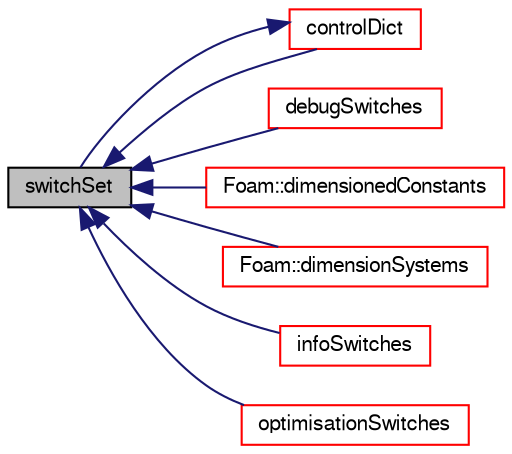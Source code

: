 digraph "switchSet"
{
  bgcolor="transparent";
  edge [fontname="FreeSans",fontsize="10",labelfontname="FreeSans",labelfontsize="10"];
  node [fontname="FreeSans",fontsize="10",shape=record];
  rankdir="LR";
  Node2610 [label="switchSet",height=0.2,width=0.4,color="black", fillcolor="grey75", style="filled", fontcolor="black"];
  Node2610 -> Node2611 [dir="back",color="midnightblue",fontsize="10",style="solid",fontname="FreeSans"];
  Node2611 [label="controlDict",height=0.2,width=0.4,color="red",URL="$a21163.html#a99ec32314c649e103ec5b70effea2d96",tooltip="The central control dictionary. "];
  Node2611 -> Node2610 [dir="back",color="midnightblue",fontsize="10",style="solid",fontname="FreeSans"];
  Node2610 -> Node2622 [dir="back",color="midnightblue",fontsize="10",style="solid",fontname="FreeSans"];
  Node2622 [label="debugSwitches",height=0.2,width=0.4,color="red",URL="$a21163.html#ae2433dfbd6f48fe155756f10df21df61",tooltip="The DebugSwitches sub-dictionary in the central controlDict. "];
  Node2610 -> Node2624 [dir="back",color="midnightblue",fontsize="10",style="solid",fontname="FreeSans"];
  Node2624 [label="Foam::dimensionedConstants",height=0.2,width=0.4,color="red",URL="$a21124.html#ac102b63ae781cfc594a265de42eced84"];
  Node2610 -> Node4642 [dir="back",color="midnightblue",fontsize="10",style="solid",fontname="FreeSans"];
  Node4642 [label="Foam::dimensionSystems",height=0.2,width=0.4,color="red",URL="$a21124.html#adda21e768924132a24733974cbbdb04a",tooltip="Top level dictionary. "];
  Node2610 -> Node4644 [dir="back",color="midnightblue",fontsize="10",style="solid",fontname="FreeSans"];
  Node4644 [label="infoSwitches",height=0.2,width=0.4,color="red",URL="$a21163.html#abc210d80347a857ecc28605653cfd485",tooltip="The InfoSwitches sub-dictionary in the central controlDict. "];
  Node2610 -> Node4646 [dir="back",color="midnightblue",fontsize="10",style="solid",fontname="FreeSans"];
  Node4646 [label="optimisationSwitches",height=0.2,width=0.4,color="red",URL="$a21163.html#a620a08d8265bd23ada1f1f0a575c721b",tooltip="The OptimisationSwitches sub-dictionary in the central controlDict. "];
}
